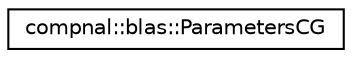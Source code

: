 digraph "Graphical Class Hierarchy"
{
 // INTERACTIVE_SVG=YES
 // LATEX_PDF_SIZE
  edge [fontname="Helvetica",fontsize="10",labelfontname="Helvetica",labelfontsize="10"];
  node [fontname="Helvetica",fontsize="10",shape=record];
  rankdir="LR";
  Node0 [label="compnal::blas::ParametersCG",height=0.2,width=0.4,color="black", fillcolor="white", style="filled",URL="$dc/d74/structcompnal_1_1blas_1_1_parameters_c_g.html",tooltip=" "];
}
